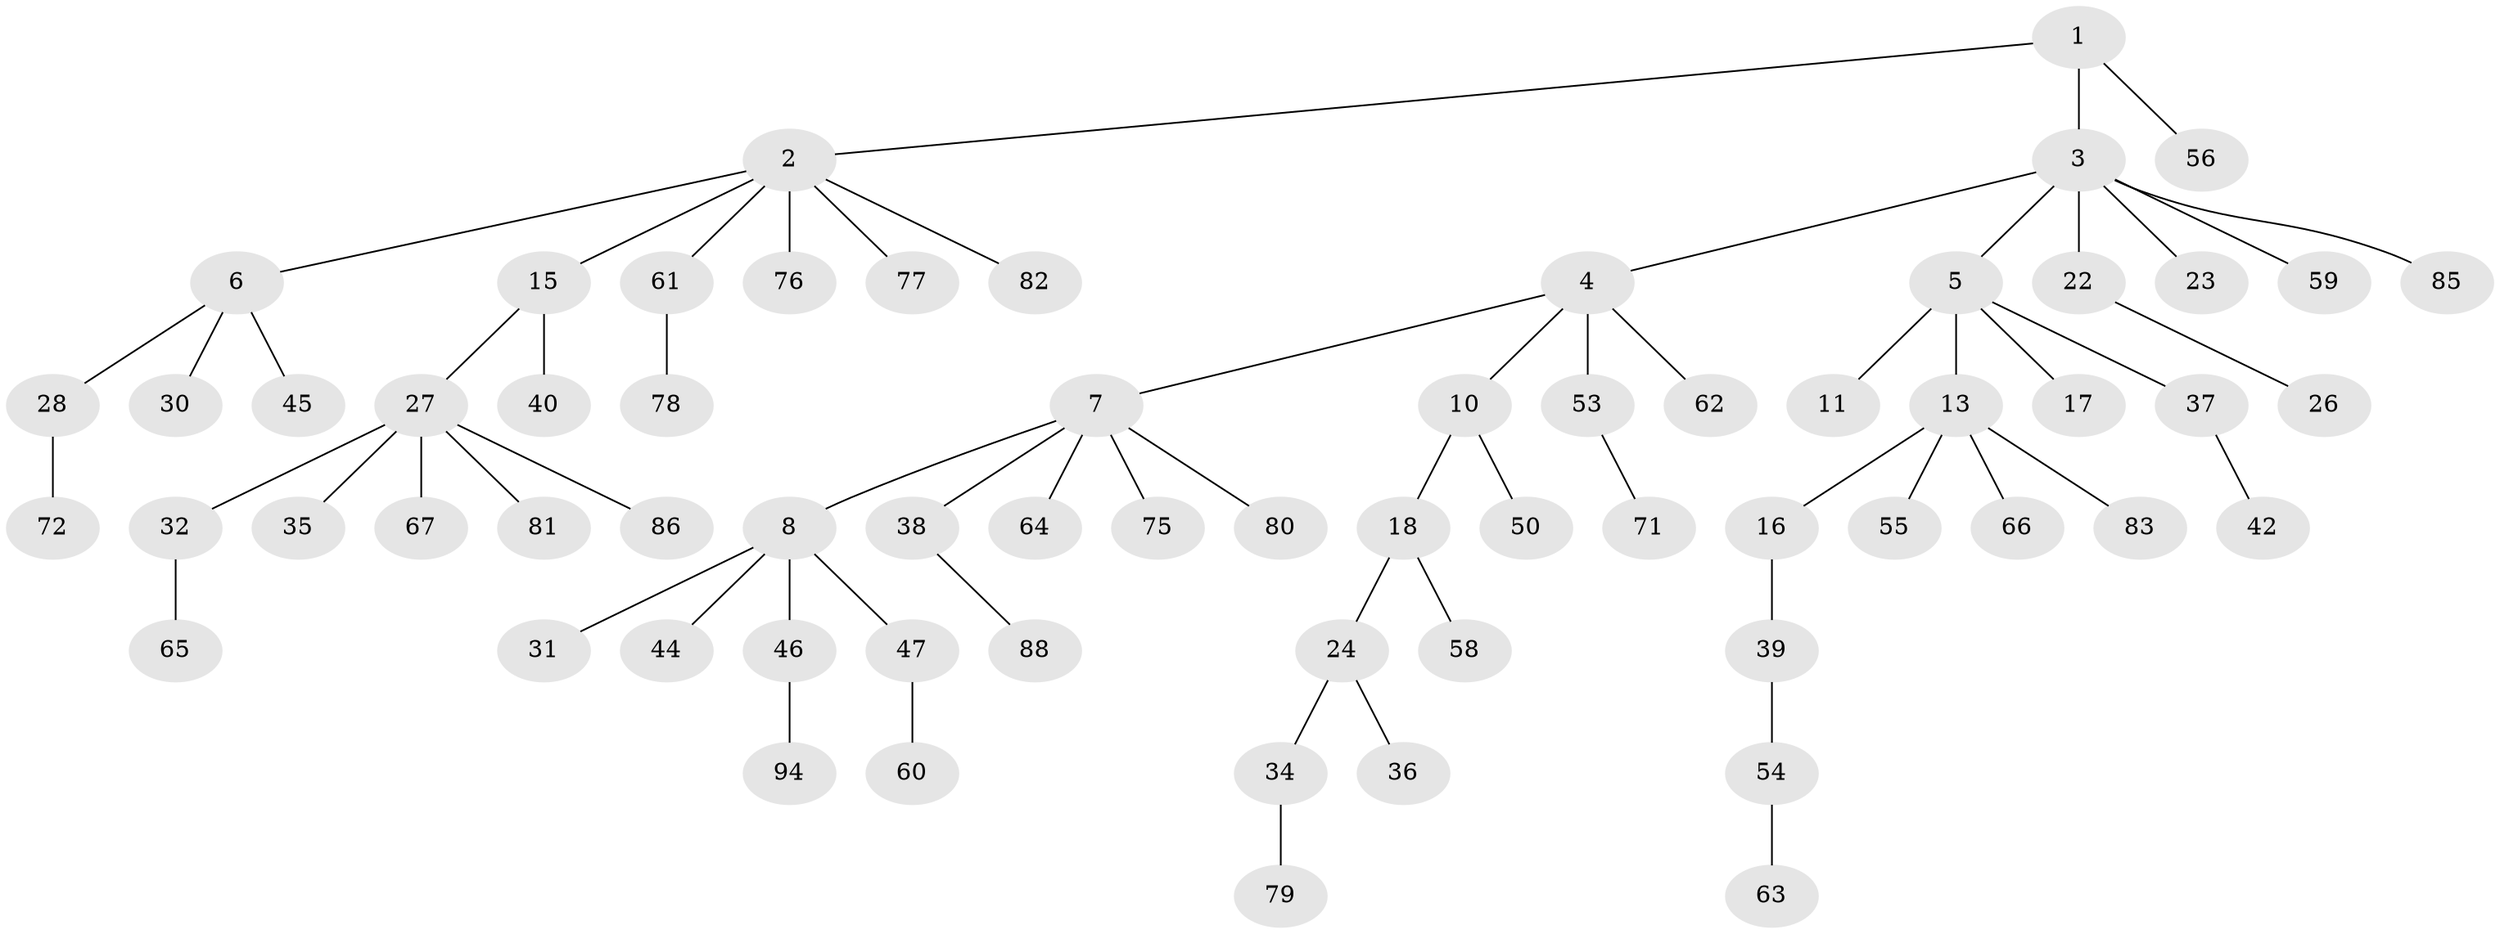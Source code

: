 // original degree distribution, {3: 0.11702127659574468, 5: 0.02127659574468085, 6: 0.031914893617021274, 7: 0.010638297872340425, 4: 0.06382978723404255, 2: 0.24468085106382978, 1: 0.5106382978723404}
// Generated by graph-tools (version 1.1) at 2025/11/02/27/25 16:11:28]
// undirected, 66 vertices, 65 edges
graph export_dot {
graph [start="1"]
  node [color=gray90,style=filled];
  1 [super="+12"];
  2 [super="+52"];
  3 [super="+9"];
  4 [super="+48"];
  5 [super="+21"];
  6 [super="+29"];
  7 [super="+87"];
  8 [super="+19"];
  10 [super="+14"];
  11 [super="+49"];
  13 [super="+20"];
  15 [super="+90"];
  16 [super="+25"];
  17 [super="+43"];
  18;
  22 [super="+74"];
  23;
  24 [super="+73"];
  26 [super="+41"];
  27 [super="+33"];
  28;
  30;
  31;
  32;
  34;
  35;
  36;
  37;
  38;
  39 [super="+69"];
  40;
  42;
  44;
  45;
  46;
  47 [super="+51"];
  50;
  53 [super="+68"];
  54;
  55;
  56 [super="+57"];
  58 [super="+84"];
  59;
  60;
  61;
  62 [super="+70"];
  63;
  64;
  65 [super="+93"];
  66;
  67;
  71 [super="+92"];
  72 [super="+91"];
  75;
  76;
  77 [super="+89"];
  78;
  79;
  80;
  81;
  82;
  83;
  85;
  86;
  88;
  94;
  1 -- 2;
  1 -- 3;
  1 -- 56;
  2 -- 6;
  2 -- 15;
  2 -- 61;
  2 -- 77;
  2 -- 76;
  2 -- 82;
  3 -- 4;
  3 -- 5;
  3 -- 85;
  3 -- 59;
  3 -- 22;
  3 -- 23;
  4 -- 7;
  4 -- 10;
  4 -- 53;
  4 -- 62;
  5 -- 11;
  5 -- 13;
  5 -- 17;
  5 -- 37;
  6 -- 28;
  6 -- 45;
  6 -- 30;
  7 -- 8;
  7 -- 38;
  7 -- 64;
  7 -- 75;
  7 -- 80;
  8 -- 31;
  8 -- 46;
  8 -- 44;
  8 -- 47;
  10 -- 50;
  10 -- 18;
  13 -- 16;
  13 -- 66;
  13 -- 83;
  13 -- 55;
  15 -- 27;
  15 -- 40;
  16 -- 39;
  18 -- 24;
  18 -- 58;
  22 -- 26;
  24 -- 34;
  24 -- 36;
  27 -- 32;
  27 -- 35;
  27 -- 67;
  27 -- 81;
  27 -- 86;
  28 -- 72;
  32 -- 65;
  34 -- 79;
  37 -- 42;
  38 -- 88;
  39 -- 54;
  46 -- 94;
  47 -- 60;
  53 -- 71;
  54 -- 63;
  61 -- 78;
}
